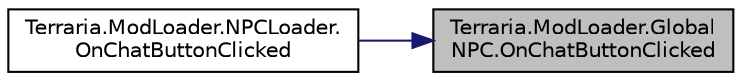 digraph "Terraria.ModLoader.GlobalNPC.OnChatButtonClicked"
{
 // LATEX_PDF_SIZE
  edge [fontname="Helvetica",fontsize="10",labelfontname="Helvetica",labelfontsize="10"];
  node [fontname="Helvetica",fontsize="10",shape=record];
  rankdir="RL";
  Node1 [label="Terraria.ModLoader.Global\lNPC.OnChatButtonClicked",height=0.2,width=0.4,color="black", fillcolor="grey75", style="filled", fontcolor="black",tooltip="Allows you to make something happen whenever a button is clicked on this NPC's chat window...."];
  Node1 -> Node2 [dir="back",color="midnightblue",fontsize="10",style="solid",fontname="Helvetica"];
  Node2 [label="Terraria.ModLoader.NPCLoader.\lOnChatButtonClicked",height=0.2,width=0.4,color="black", fillcolor="white", style="filled",URL="$class_terraria_1_1_mod_loader_1_1_n_p_c_loader.html#a866e9f26ad79ed221f9278ca65b39f9e",tooltip=" "];
}
